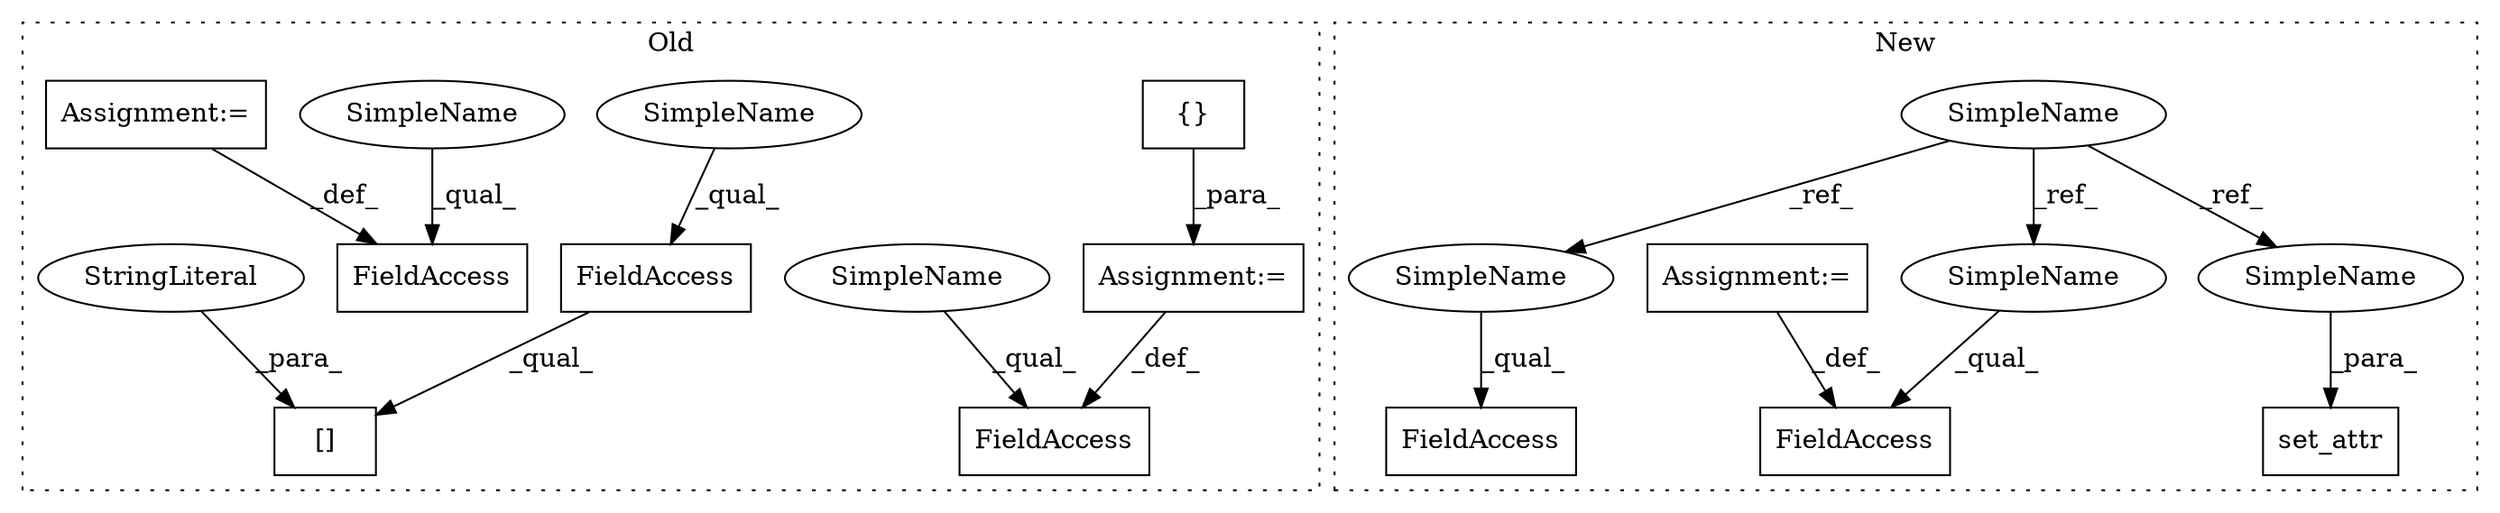 digraph G {
subgraph cluster0 {
1 [label="{}" a="4" s="1503" l="2" shape="box"];
3 [label="FieldAccess" a="22" s="1465" l="20" shape="box"];
4 [label="Assignment:=" a="7" s="1485" l="1" shape="box"];
6 [label="FieldAccess" a="22" s="896" l="19" shape="box"];
7 [label="[]" a="2" s="896,931" l="20,1" shape="box"];
8 [label="FieldAccess" a="22" s="1511" l="12" shape="box"];
9 [label="StringLiteral" a="45" s="916" l="15" shape="ellipse"];
13 [label="Assignment:=" a="7" s="1523" l="1" shape="box"];
17 [label="SimpleName" a="42" s="1465" l="4" shape="ellipse"];
18 [label="SimpleName" a="42" s="896" l="4" shape="ellipse"];
19 [label="SimpleName" a="42" s="1511" l="4" shape="ellipse"];
label = "Old";
style="dotted";
}
subgraph cluster1 {
2 [label="set_attr" a="32" s="833,914" l="9,1" shape="box"];
5 [label="SimpleName" a="42" s="786" l="4" shape="ellipse"];
10 [label="FieldAccess" a="22" s="1395" l="25" shape="box"];
11 [label="FieldAccess" a="22" s="1349" l="25" shape="box"];
12 [label="Assignment:=" a="7" s="1374" l="1" shape="box"];
14 [label="SimpleName" a="42" s="1395" l="4" shape="ellipse"];
15 [label="SimpleName" a="42" s="1349" l="4" shape="ellipse"];
16 [label="SimpleName" a="42" s="842" l="4" shape="ellipse"];
label = "New";
style="dotted";
}
1 -> 4 [label="_para_"];
4 -> 3 [label="_def_"];
5 -> 14 [label="_ref_"];
5 -> 16 [label="_ref_"];
5 -> 15 [label="_ref_"];
6 -> 7 [label="_qual_"];
9 -> 7 [label="_para_"];
12 -> 11 [label="_def_"];
13 -> 8 [label="_def_"];
14 -> 10 [label="_qual_"];
15 -> 11 [label="_qual_"];
16 -> 2 [label="_para_"];
17 -> 3 [label="_qual_"];
18 -> 6 [label="_qual_"];
19 -> 8 [label="_qual_"];
}